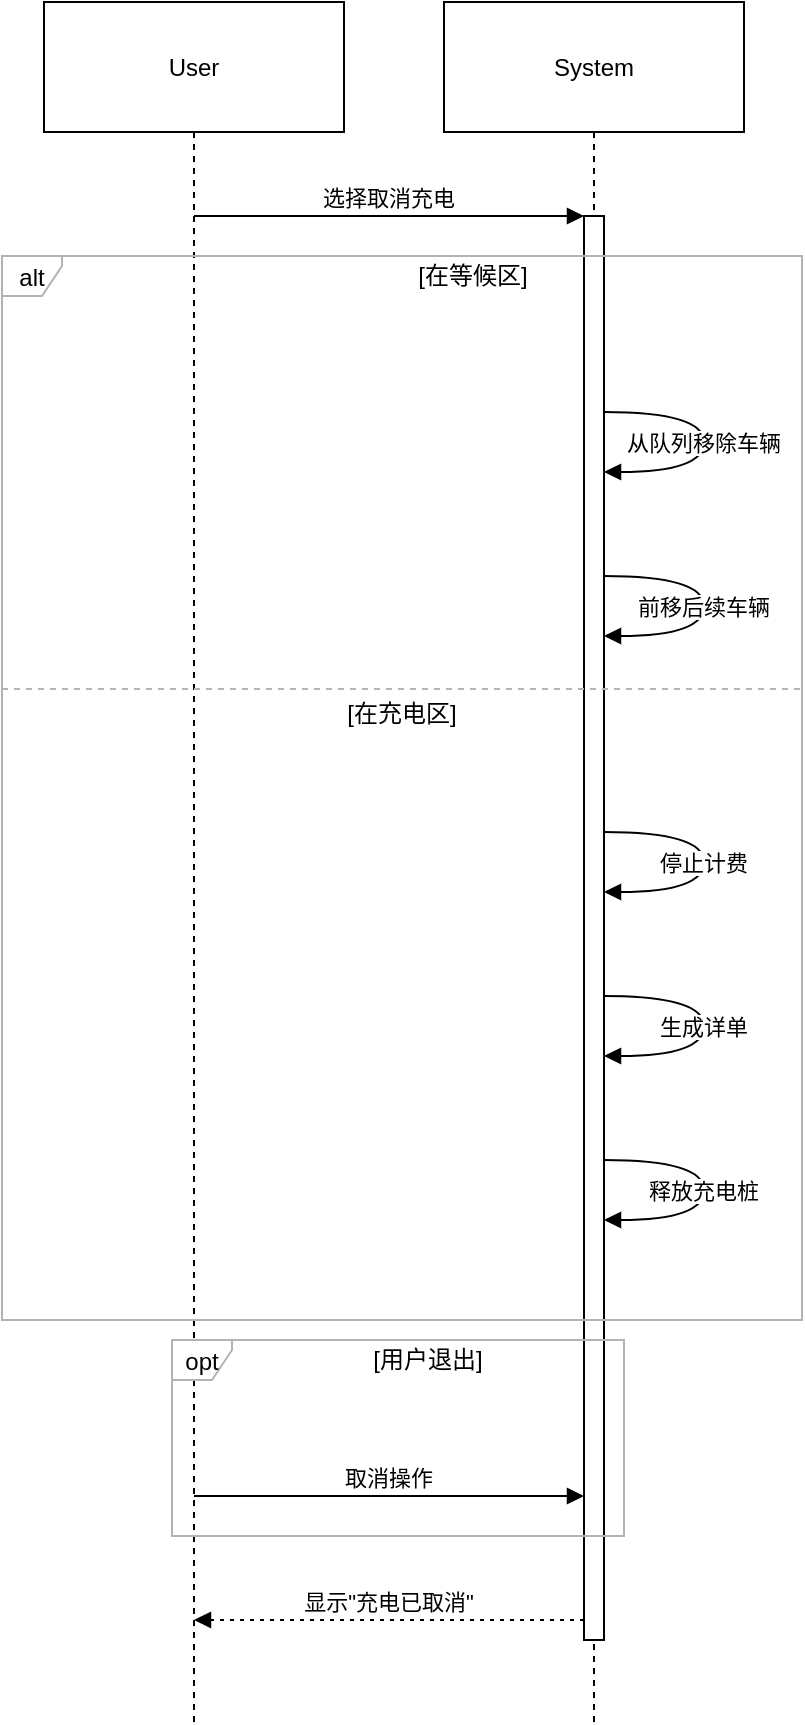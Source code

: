 <mxfile version="26.2.13">
  <diagram id="8OSe9Qg1qau_7uC2HYGL" name="第 1 页">
    <mxGraphModel dx="704" dy="451" grid="1" gridSize="10" guides="1" tooltips="1" connect="1" arrows="1" fold="1" page="1" pageScale="1" pageWidth="827" pageHeight="1169" math="0" shadow="0">
      <root>
        <mxCell id="0" />
        <mxCell id="1" parent="0" />
        <mxCell id="k2D_bsrpHV9lsUCgeDoT-14" value="User" style="shape=umlLifeline;perimeter=lifelinePerimeter;whiteSpace=wrap;container=1;dropTarget=0;collapsible=0;recursiveResize=0;outlineConnect=0;portConstraint=eastwest;newEdgeStyle={&quot;edgeStyle&quot;:&quot;elbowEdgeStyle&quot;,&quot;elbow&quot;:&quot;vertical&quot;,&quot;curved&quot;:0,&quot;rounded&quot;:0};size=65;" vertex="1" parent="1">
          <mxGeometry x="231" y="10" width="150" height="860" as="geometry" />
        </mxCell>
        <mxCell id="k2D_bsrpHV9lsUCgeDoT-15" value="System" style="shape=umlLifeline;perimeter=lifelinePerimeter;whiteSpace=wrap;container=1;dropTarget=0;collapsible=0;recursiveResize=0;outlineConnect=0;portConstraint=eastwest;newEdgeStyle={&quot;edgeStyle&quot;:&quot;elbowEdgeStyle&quot;,&quot;elbow&quot;:&quot;vertical&quot;,&quot;curved&quot;:0,&quot;rounded&quot;:0};size=65;" vertex="1" parent="1">
          <mxGeometry x="431" y="10" width="150" height="860" as="geometry" />
        </mxCell>
        <mxCell id="k2D_bsrpHV9lsUCgeDoT-16" value="" style="points=[];perimeter=orthogonalPerimeter;outlineConnect=0;targetShapes=umlLifeline;portConstraint=eastwest;newEdgeStyle={&quot;edgeStyle&quot;:&quot;elbowEdgeStyle&quot;,&quot;elbow&quot;:&quot;vertical&quot;,&quot;curved&quot;:0,&quot;rounded&quot;:0}" vertex="1" parent="k2D_bsrpHV9lsUCgeDoT-15">
          <mxGeometry x="70" y="107" width="10" height="712" as="geometry" />
        </mxCell>
        <mxCell id="k2D_bsrpHV9lsUCgeDoT-17" value="alt" style="shape=umlFrame;pointerEvents=0;dropTarget=0;strokeColor=#B3B3B3;height=20;width=30" vertex="1" parent="1">
          <mxGeometry x="210" y="137" width="400" height="532" as="geometry" />
        </mxCell>
        <mxCell id="k2D_bsrpHV9lsUCgeDoT-18" value="[在等候区]" style="text;strokeColor=none;fillColor=none;align=center;verticalAlign=middle;whiteSpace=wrap;" vertex="1" parent="k2D_bsrpHV9lsUCgeDoT-17">
          <mxGeometry x="70.588" width="329.412" height="20" as="geometry" />
        </mxCell>
        <mxCell id="k2D_bsrpHV9lsUCgeDoT-19" value="[在充电区]" style="shape=line;dashed=1;whiteSpace=wrap;verticalAlign=top;labelPosition=center;verticalLabelPosition=middle;align=center;strokeColor=#B3B3B3;" vertex="1" parent="k2D_bsrpHV9lsUCgeDoT-17">
          <mxGeometry y="215" width="400" height="3" as="geometry" />
        </mxCell>
        <mxCell id="k2D_bsrpHV9lsUCgeDoT-20" value="opt" style="shape=umlFrame;pointerEvents=0;dropTarget=0;strokeColor=#B3B3B3;height=20;width=30" vertex="1" parent="1">
          <mxGeometry x="295" y="679" width="226" height="98" as="geometry" />
        </mxCell>
        <mxCell id="k2D_bsrpHV9lsUCgeDoT-21" value="[用户退出]" style="text;strokeColor=none;fillColor=none;align=center;verticalAlign=middle;whiteSpace=wrap;" vertex="1" parent="k2D_bsrpHV9lsUCgeDoT-20">
          <mxGeometry x="30" width="196" height="20" as="geometry" />
        </mxCell>
        <mxCell id="k2D_bsrpHV9lsUCgeDoT-22" value="选择取消充电" style="verticalAlign=bottom;edgeStyle=elbowEdgeStyle;elbow=vertical;curved=0;rounded=0;endArrow=block;" edge="1" parent="1" source="k2D_bsrpHV9lsUCgeDoT-14" target="k2D_bsrpHV9lsUCgeDoT-16">
          <mxGeometry relative="1" as="geometry">
            <Array as="points">
              <mxPoint x="413" y="117" />
            </Array>
          </mxGeometry>
        </mxCell>
        <mxCell id="k2D_bsrpHV9lsUCgeDoT-23" value="从队列移除车辆" style="curved=1;endArrow=block;rounded=0;" edge="1" parent="1" source="k2D_bsrpHV9lsUCgeDoT-16" target="k2D_bsrpHV9lsUCgeDoT-16">
          <mxGeometry relative="1" as="geometry">
            <Array as="points">
              <mxPoint x="561" y="215" />
              <mxPoint x="561" y="245" />
            </Array>
          </mxGeometry>
        </mxCell>
        <mxCell id="k2D_bsrpHV9lsUCgeDoT-24" value="前移后续车辆" style="curved=1;endArrow=block;rounded=0;" edge="1" parent="1" source="k2D_bsrpHV9lsUCgeDoT-16" target="k2D_bsrpHV9lsUCgeDoT-16">
          <mxGeometry relative="1" as="geometry">
            <Array as="points">
              <mxPoint x="561" y="297" />
              <mxPoint x="561" y="327" />
            </Array>
          </mxGeometry>
        </mxCell>
        <mxCell id="k2D_bsrpHV9lsUCgeDoT-25" value="停止计费" style="curved=1;endArrow=block;rounded=0;" edge="1" parent="1" source="k2D_bsrpHV9lsUCgeDoT-16" target="k2D_bsrpHV9lsUCgeDoT-16">
          <mxGeometry relative="1" as="geometry">
            <Array as="points">
              <mxPoint x="561" y="425" />
              <mxPoint x="561" y="455" />
            </Array>
          </mxGeometry>
        </mxCell>
        <mxCell id="k2D_bsrpHV9lsUCgeDoT-26" value="生成详单" style="curved=1;endArrow=block;rounded=0;" edge="1" parent="1" source="k2D_bsrpHV9lsUCgeDoT-16" target="k2D_bsrpHV9lsUCgeDoT-16">
          <mxGeometry relative="1" as="geometry">
            <Array as="points">
              <mxPoint x="561" y="507" />
              <mxPoint x="561" y="537" />
            </Array>
          </mxGeometry>
        </mxCell>
        <mxCell id="k2D_bsrpHV9lsUCgeDoT-27" value="释放充电桩" style="curved=1;endArrow=block;rounded=0;" edge="1" parent="1" source="k2D_bsrpHV9lsUCgeDoT-16" target="k2D_bsrpHV9lsUCgeDoT-16">
          <mxGeometry relative="1" as="geometry">
            <Array as="points">
              <mxPoint x="561" y="589" />
              <mxPoint x="561" y="619" />
            </Array>
          </mxGeometry>
        </mxCell>
        <mxCell id="k2D_bsrpHV9lsUCgeDoT-28" value="取消操作" style="verticalAlign=bottom;edgeStyle=elbowEdgeStyle;elbow=vertical;curved=0;rounded=0;endArrow=block;" edge="1" parent="1" source="k2D_bsrpHV9lsUCgeDoT-14" target="k2D_bsrpHV9lsUCgeDoT-16">
          <mxGeometry relative="1" as="geometry">
            <Array as="points">
              <mxPoint x="413" y="757" />
            </Array>
          </mxGeometry>
        </mxCell>
        <mxCell id="k2D_bsrpHV9lsUCgeDoT-29" value="显示&quot;充电已取消&quot;" style="verticalAlign=bottom;edgeStyle=elbowEdgeStyle;elbow=vertical;curved=0;rounded=0;dashed=1;dashPattern=2 3;endArrow=block;" edge="1" parent="1" source="k2D_bsrpHV9lsUCgeDoT-16" target="k2D_bsrpHV9lsUCgeDoT-14">
          <mxGeometry relative="1" as="geometry">
            <Array as="points">
              <mxPoint x="416" y="819" />
            </Array>
          </mxGeometry>
        </mxCell>
      </root>
    </mxGraphModel>
  </diagram>
</mxfile>
